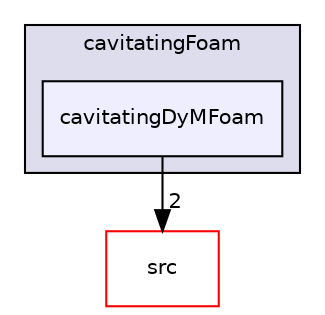 digraph "applications/solvers/multiphase/cavitatingFoam/cavitatingDyMFoam" {
  bgcolor=transparent;
  compound=true
  node [ fontsize="10", fontname="Helvetica"];
  edge [ labelfontsize="10", labelfontname="Helvetica"];
  subgraph clusterdir_ebc4a50cd94b4d9cf2a6a622cea77dff {
    graph [ bgcolor="#ddddee", pencolor="black", label="cavitatingFoam" fontname="Helvetica", fontsize="10", URL="dir_ebc4a50cd94b4d9cf2a6a622cea77dff.html"]
  dir_13a28e36dbbea7baa87d019ba22254e4 [shape=box, label="cavitatingDyMFoam", style="filled", fillcolor="#eeeeff", pencolor="black", URL="dir_13a28e36dbbea7baa87d019ba22254e4.html"];
  }
  dir_68267d1309a1af8e8297ef4c3efbcdba [shape=box label="src" color="red" URL="dir_68267d1309a1af8e8297ef4c3efbcdba.html"];
  dir_13a28e36dbbea7baa87d019ba22254e4->dir_68267d1309a1af8e8297ef4c3efbcdba [headlabel="2", labeldistance=1.5 headhref="dir_000016_000736.html"];
}
